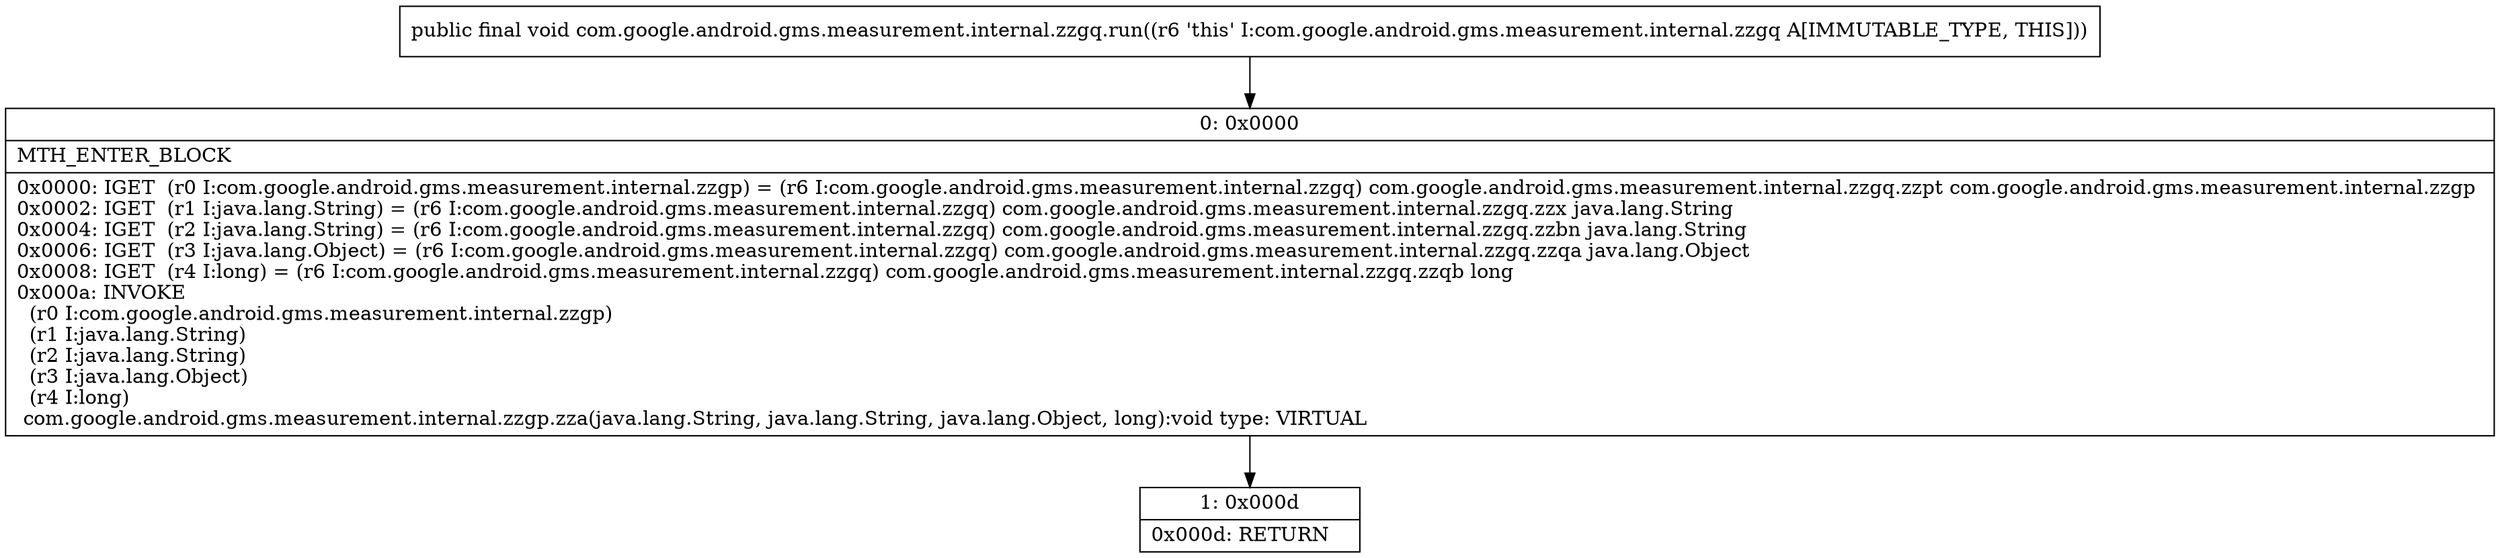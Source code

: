 digraph "CFG forcom.google.android.gms.measurement.internal.zzgq.run()V" {
Node_0 [shape=record,label="{0\:\ 0x0000|MTH_ENTER_BLOCK\l|0x0000: IGET  (r0 I:com.google.android.gms.measurement.internal.zzgp) = (r6 I:com.google.android.gms.measurement.internal.zzgq) com.google.android.gms.measurement.internal.zzgq.zzpt com.google.android.gms.measurement.internal.zzgp \l0x0002: IGET  (r1 I:java.lang.String) = (r6 I:com.google.android.gms.measurement.internal.zzgq) com.google.android.gms.measurement.internal.zzgq.zzx java.lang.String \l0x0004: IGET  (r2 I:java.lang.String) = (r6 I:com.google.android.gms.measurement.internal.zzgq) com.google.android.gms.measurement.internal.zzgq.zzbn java.lang.String \l0x0006: IGET  (r3 I:java.lang.Object) = (r6 I:com.google.android.gms.measurement.internal.zzgq) com.google.android.gms.measurement.internal.zzgq.zzqa java.lang.Object \l0x0008: IGET  (r4 I:long) = (r6 I:com.google.android.gms.measurement.internal.zzgq) com.google.android.gms.measurement.internal.zzgq.zzqb long \l0x000a: INVOKE  \l  (r0 I:com.google.android.gms.measurement.internal.zzgp)\l  (r1 I:java.lang.String)\l  (r2 I:java.lang.String)\l  (r3 I:java.lang.Object)\l  (r4 I:long)\l com.google.android.gms.measurement.internal.zzgp.zza(java.lang.String, java.lang.String, java.lang.Object, long):void type: VIRTUAL \l}"];
Node_1 [shape=record,label="{1\:\ 0x000d|0x000d: RETURN   \l}"];
MethodNode[shape=record,label="{public final void com.google.android.gms.measurement.internal.zzgq.run((r6 'this' I:com.google.android.gms.measurement.internal.zzgq A[IMMUTABLE_TYPE, THIS])) }"];
MethodNode -> Node_0;
Node_0 -> Node_1;
}

